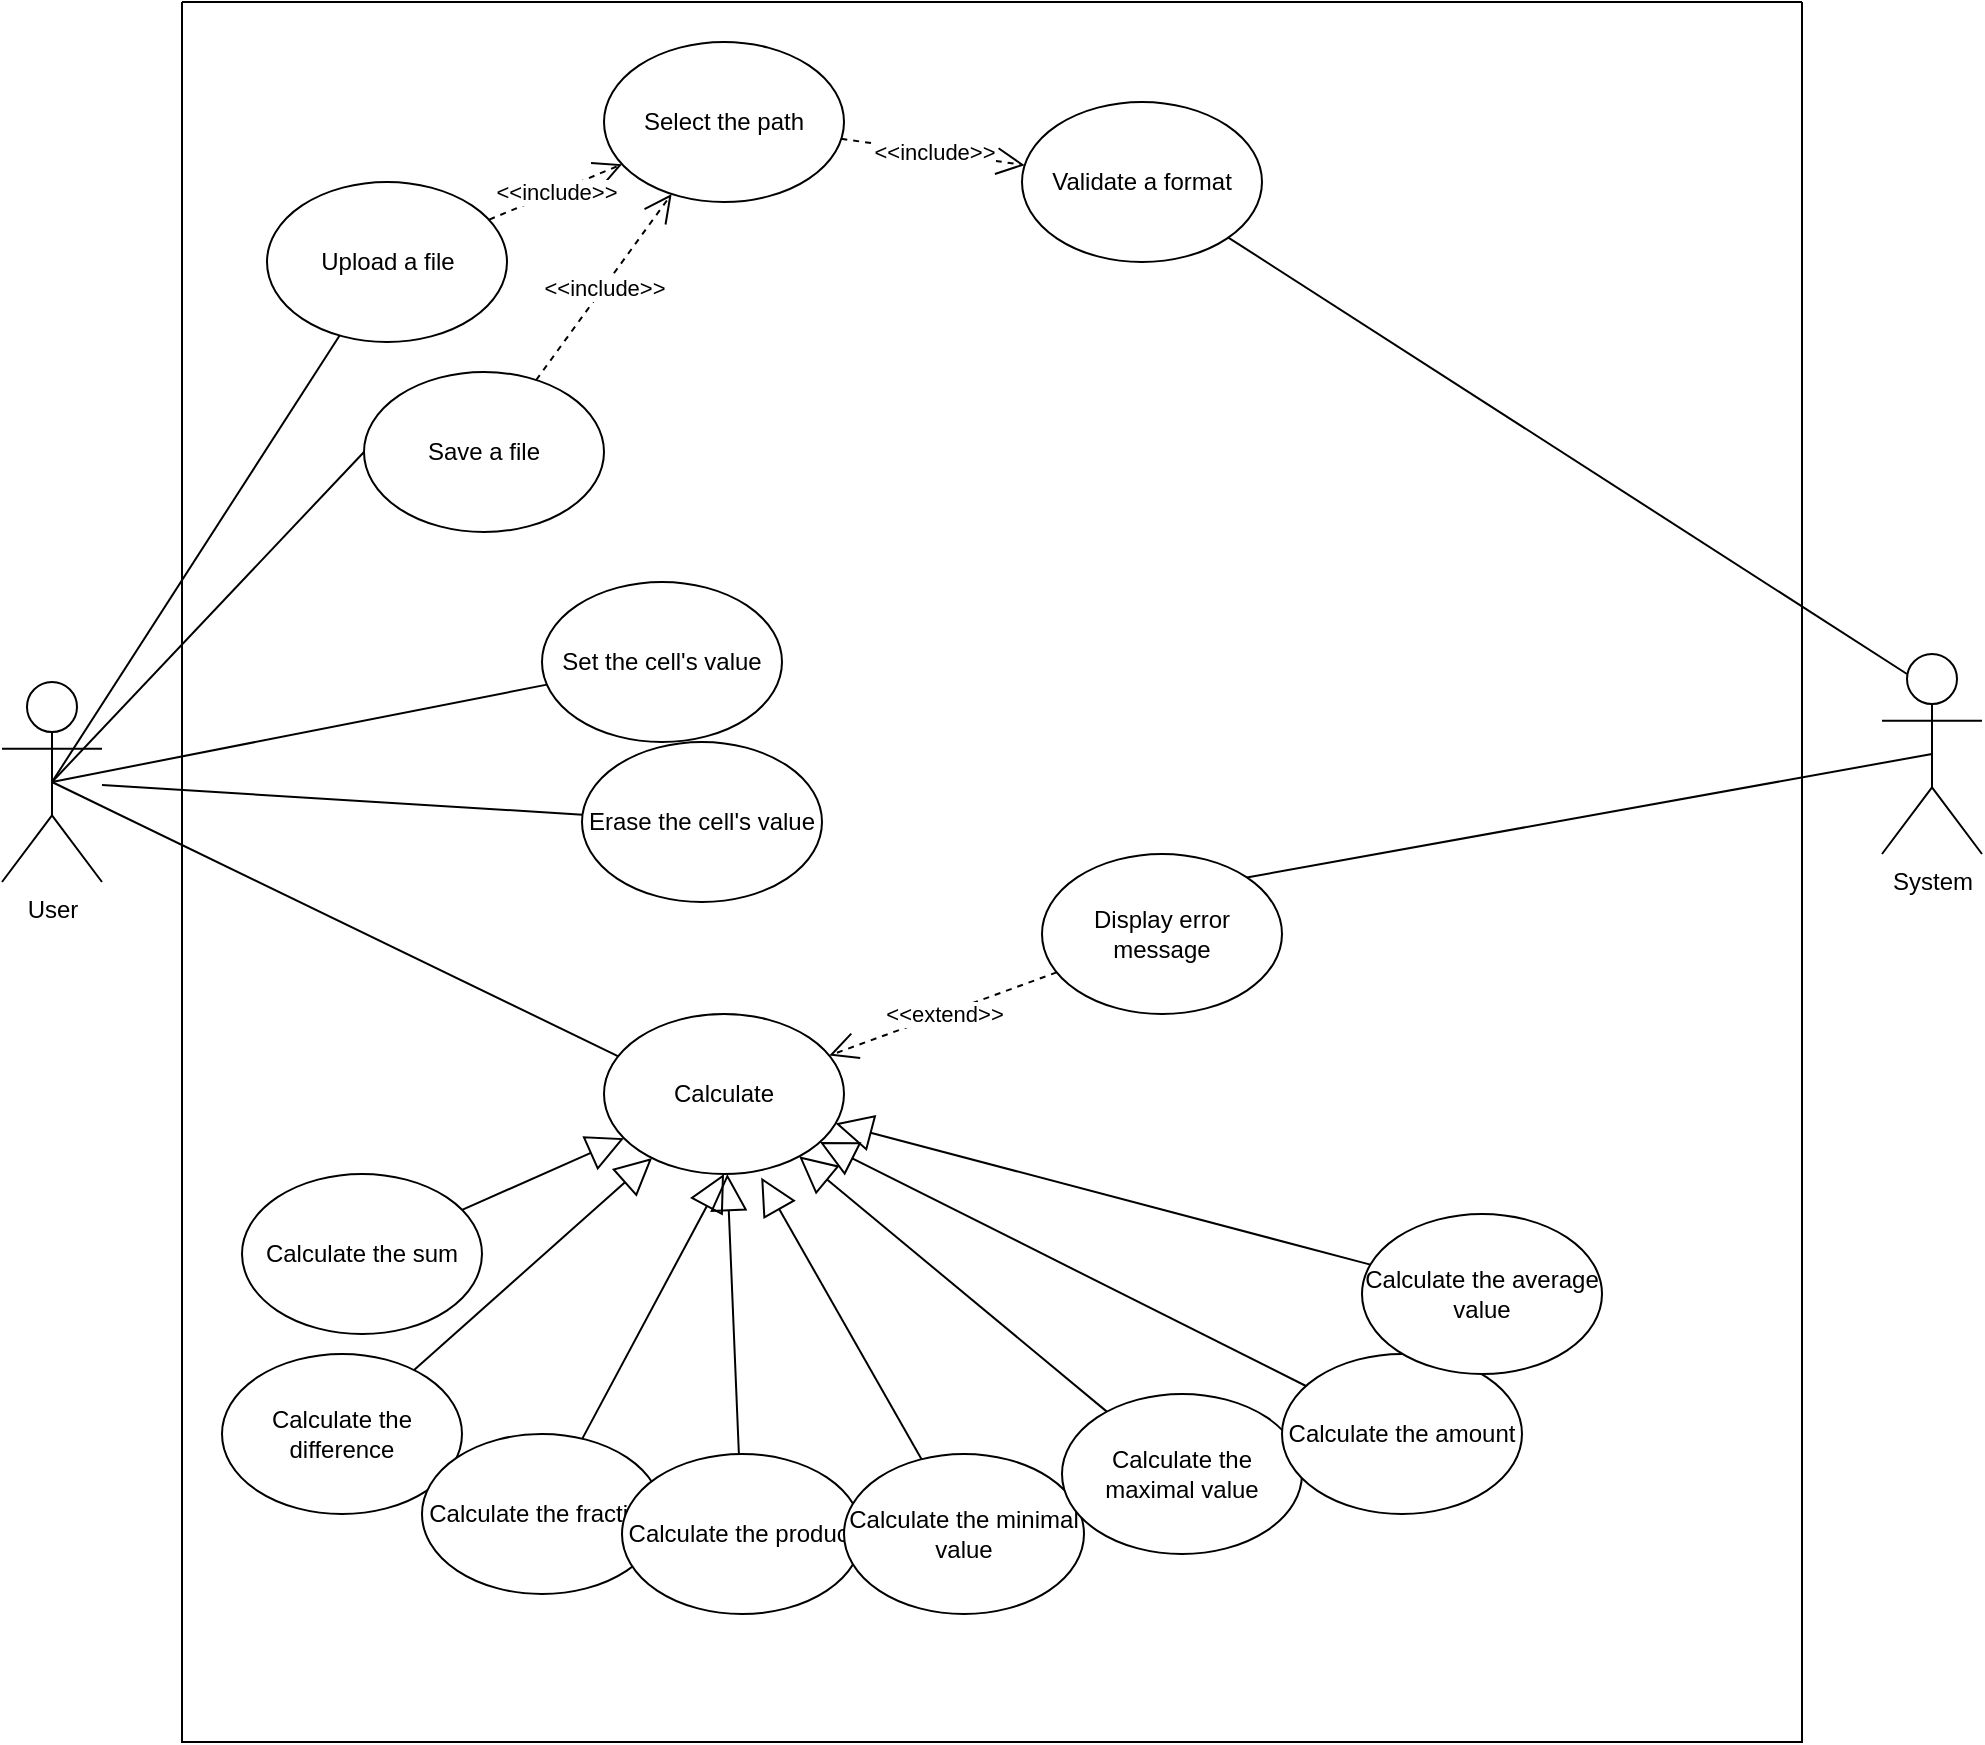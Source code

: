 <mxfile version="22.0.4" type="device">
  <diagram name="Сторінка-1" id="LvMZNqTNFgy-ZIBaUPct">
    <mxGraphModel dx="1273" dy="1106" grid="1" gridSize="10" guides="1" tooltips="1" connect="1" arrows="1" fold="1" page="1" pageScale="1" pageWidth="827" pageHeight="1169" math="0" shadow="0">
      <root>
        <mxCell id="0" />
        <mxCell id="1" parent="0" />
        <mxCell id="kk4YantTWwIiyoyyvF-5-1" value="User" style="shape=umlActor;verticalLabelPosition=bottom;verticalAlign=top;html=1;outlineConnect=0;" vertex="1" parent="1">
          <mxGeometry x="840" y="370" width="50" height="100" as="geometry" />
        </mxCell>
        <mxCell id="kk4YantTWwIiyoyyvF-5-8" value="" style="endArrow=none;html=1;rounded=0;exitX=0.5;exitY=0.5;exitDx=0;exitDy=0;exitPerimeter=0;" edge="1" parent="1" source="kk4YantTWwIiyoyyvF-5-1" target="kk4YantTWwIiyoyyvF-5-9">
          <mxGeometry width="50" height="50" relative="1" as="geometry">
            <mxPoint x="1090" y="530" as="sourcePoint" />
            <mxPoint x="1050" y="320" as="targetPoint" />
          </mxGeometry>
        </mxCell>
        <mxCell id="kk4YantTWwIiyoyyvF-5-12" value="" style="endArrow=none;html=1;rounded=0;exitX=0.5;exitY=0.5;exitDx=0;exitDy=0;exitPerimeter=0;entryX=0;entryY=0.5;entryDx=0;entryDy=0;" edge="1" parent="1" source="kk4YantTWwIiyoyyvF-5-1" target="kk4YantTWwIiyoyyvF-5-13">
          <mxGeometry width="50" height="50" relative="1" as="geometry">
            <mxPoint x="960" y="490" as="sourcePoint" />
            <mxPoint x="1070" y="450" as="targetPoint" />
          </mxGeometry>
        </mxCell>
        <mxCell id="kk4YantTWwIiyoyyvF-5-19" value="" style="endArrow=none;html=1;rounded=0;exitX=0.5;exitY=0.5;exitDx=0;exitDy=0;exitPerimeter=0;" edge="1" parent="1" source="kk4YantTWwIiyoyyvF-5-1" target="kk4YantTWwIiyoyyvF-5-14">
          <mxGeometry width="50" height="50" relative="1" as="geometry">
            <mxPoint x="905" y="440" as="sourcePoint" />
            <mxPoint x="1070" y="410" as="targetPoint" />
          </mxGeometry>
        </mxCell>
        <mxCell id="kk4YantTWwIiyoyyvF-5-22" value="" style="endArrow=none;html=1;rounded=0;" edge="1" parent="1" target="kk4YantTWwIiyoyyvF-5-23" source="kk4YantTWwIiyoyyvF-5-1">
          <mxGeometry width="50" height="50" relative="1" as="geometry">
            <mxPoint x="860" y="420" as="sourcePoint" />
            <mxPoint x="1145" y="705.27" as="targetPoint" />
          </mxGeometry>
        </mxCell>
        <mxCell id="kk4YantTWwIiyoyyvF-5-35" value="" style="endArrow=none;html=1;rounded=0;entryX=0.077;entryY=0.277;entryDx=0;entryDy=0;entryPerimeter=0;exitX=0.5;exitY=0.5;exitDx=0;exitDy=0;exitPerimeter=0;" edge="1" parent="1" source="kk4YantTWwIiyoyyvF-5-1" target="kk4YantTWwIiyoyyvF-5-34">
          <mxGeometry width="50" height="50" relative="1" as="geometry">
            <mxPoint x="905" y="440" as="sourcePoint" />
            <mxPoint x="1154" y="577" as="targetPoint" />
          </mxGeometry>
        </mxCell>
        <mxCell id="kk4YantTWwIiyoyyvF-5-37" value="" style="swimlane;startSize=0;" vertex="1" parent="1">
          <mxGeometry x="930" y="30" width="810" height="870" as="geometry" />
        </mxCell>
        <mxCell id="kk4YantTWwIiyoyyvF-5-13" value="Save a file" style="ellipse;whiteSpace=wrap;html=1;" vertex="1" parent="kk4YantTWwIiyoyyvF-5-37">
          <mxGeometry x="91" y="185" width="120" height="80" as="geometry" />
        </mxCell>
        <mxCell id="kk4YantTWwIiyoyyvF-5-16" value="Select the path" style="ellipse;whiteSpace=wrap;html=1;" vertex="1" parent="kk4YantTWwIiyoyyvF-5-37">
          <mxGeometry x="211" y="20" width="120" height="80" as="geometry" />
        </mxCell>
        <mxCell id="kk4YantTWwIiyoyyvF-5-15" value="&amp;lt;&amp;lt;include&amp;gt;&amp;gt;" style="endArrow=open;endSize=12;dashed=1;html=1;rounded=0;" edge="1" parent="kk4YantTWwIiyoyyvF-5-37" source="kk4YantTWwIiyoyyvF-5-13" target="kk4YantTWwIiyoyyvF-5-16">
          <mxGeometry width="160" relative="1" as="geometry">
            <mxPoint x="240" y="400" as="sourcePoint" />
            <mxPoint x="430" y="340" as="targetPoint" />
          </mxGeometry>
        </mxCell>
        <mxCell id="kk4YantTWwIiyoyyvF-5-14" value="Upload a file" style="ellipse;whiteSpace=wrap;html=1;" vertex="1" parent="kk4YantTWwIiyoyyvF-5-37">
          <mxGeometry x="42.5" y="90" width="120" height="80" as="geometry" />
        </mxCell>
        <mxCell id="kk4YantTWwIiyoyyvF-5-17" value="&amp;lt;&amp;lt;include&amp;gt;&amp;gt;" style="endArrow=open;endSize=12;dashed=1;html=1;rounded=0;exitX=0.926;exitY=0.235;exitDx=0;exitDy=0;exitPerimeter=0;" edge="1" parent="kk4YantTWwIiyoyyvF-5-37" target="kk4YantTWwIiyoyyvF-5-16" source="kk4YantTWwIiyoyyvF-5-14">
          <mxGeometry width="160" relative="1" as="geometry">
            <mxPoint x="280" y="451" as="sourcePoint" />
            <mxPoint x="257.586" y="69.468" as="targetPoint" />
          </mxGeometry>
        </mxCell>
        <mxCell id="kk4YantTWwIiyoyyvF-5-34" value="Calculate" style="ellipse;whiteSpace=wrap;html=1;" vertex="1" parent="kk4YantTWwIiyoyyvF-5-37">
          <mxGeometry x="211" y="506" width="120" height="80" as="geometry" />
        </mxCell>
        <mxCell id="kk4YantTWwIiyoyyvF-5-48" value="" style="endArrow=block;endSize=16;endFill=0;html=1;rounded=0;" edge="1" parent="kk4YantTWwIiyoyyvF-5-37" source="kk4YantTWwIiyoyyvF-5-45" target="kk4YantTWwIiyoyyvF-5-34">
          <mxGeometry width="160" relative="1" as="geometry">
            <mxPoint x="240" y="770" as="sourcePoint" />
            <mxPoint x="241" y="705" as="targetPoint" />
          </mxGeometry>
        </mxCell>
        <mxCell id="kk4YantTWwIiyoyyvF-5-39" value="Calculate the sum" style="ellipse;whiteSpace=wrap;html=1;" vertex="1" parent="kk4YantTWwIiyoyyvF-5-37">
          <mxGeometry x="30" y="586" width="120" height="80" as="geometry" />
        </mxCell>
        <mxCell id="kk4YantTWwIiyoyyvF-5-47" value="" style="endArrow=block;endSize=16;endFill=0;html=1;rounded=0;entryX=0.5;entryY=1;entryDx=0;entryDy=0;" edge="1" parent="kk4YantTWwIiyoyyvF-5-37" source="kk4YantTWwIiyoyyvF-5-44" target="kk4YantTWwIiyoyyvF-5-34">
          <mxGeometry x="0.013" width="160" relative="1" as="geometry">
            <mxPoint x="151" y="786" as="sourcePoint" />
            <mxPoint x="231" y="695" as="targetPoint" />
            <mxPoint as="offset" />
          </mxGeometry>
        </mxCell>
        <mxCell id="kk4YantTWwIiyoyyvF-5-43" value="Calculate the difference" style="ellipse;whiteSpace=wrap;html=1;" vertex="1" parent="kk4YantTWwIiyoyyvF-5-37">
          <mxGeometry x="20" y="676" width="120" height="80" as="geometry" />
        </mxCell>
        <mxCell id="kk4YantTWwIiyoyyvF-5-46" value="" style="endArrow=block;endSize=16;endFill=0;html=1;rounded=0;" edge="1" parent="kk4YantTWwIiyoyyvF-5-37" source="kk4YantTWwIiyoyyvF-5-43" target="kk4YantTWwIiyoyyvF-5-34">
          <mxGeometry width="160" relative="1" as="geometry">
            <mxPoint x="136" y="726" as="sourcePoint" />
            <mxPoint x="242" y="698" as="targetPoint" />
          </mxGeometry>
        </mxCell>
        <mxCell id="kk4YantTWwIiyoyyvF-5-44" value="Calculate the fraction" style="ellipse;whiteSpace=wrap;html=1;" vertex="1" parent="kk4YantTWwIiyoyyvF-5-37">
          <mxGeometry x="120" y="716" width="120" height="80" as="geometry" />
        </mxCell>
        <mxCell id="kk4YantTWwIiyoyyvF-5-38" value="" style="endArrow=block;endSize=16;endFill=0;html=1;rounded=0;" edge="1" parent="kk4YantTWwIiyoyyvF-5-37" source="kk4YantTWwIiyoyyvF-5-39" target="kk4YantTWwIiyoyyvF-5-34">
          <mxGeometry width="160" relative="1" as="geometry">
            <mxPoint x="180" y="700" as="sourcePoint" />
            <mxPoint x="190" y="820" as="targetPoint" />
          </mxGeometry>
        </mxCell>
        <mxCell id="kk4YantTWwIiyoyyvF-5-45" value="Calculate the product" style="ellipse;whiteSpace=wrap;html=1;" vertex="1" parent="kk4YantTWwIiyoyyvF-5-37">
          <mxGeometry x="220" y="726" width="120" height="80" as="geometry" />
        </mxCell>
        <mxCell id="kk4YantTWwIiyoyyvF-5-50" value="" style="endArrow=block;endSize=16;endFill=0;html=1;rounded=0;entryX=0.655;entryY=1.022;entryDx=0;entryDy=0;entryPerimeter=0;" edge="1" parent="kk4YantTWwIiyoyyvF-5-37" source="kk4YantTWwIiyoyyvF-5-49" target="kk4YantTWwIiyoyyvF-5-34">
          <mxGeometry width="160" relative="1" as="geometry">
            <mxPoint x="351" y="740" as="sourcePoint" />
            <mxPoint x="364" y="660" as="targetPoint" />
          </mxGeometry>
        </mxCell>
        <mxCell id="kk4YantTWwIiyoyyvF-5-49" value="Calculate the minimal value" style="ellipse;whiteSpace=wrap;html=1;" vertex="1" parent="kk4YantTWwIiyoyyvF-5-37">
          <mxGeometry x="331" y="726" width="120" height="80" as="geometry" />
        </mxCell>
        <mxCell id="kk4YantTWwIiyoyyvF-5-52" value="" style="endArrow=block;endSize=16;endFill=0;html=1;rounded=0;" edge="1" parent="kk4YantTWwIiyoyyvF-5-37" source="kk4YantTWwIiyoyyvF-5-51" target="kk4YantTWwIiyoyyvF-5-34">
          <mxGeometry width="160" relative="1" as="geometry">
            <mxPoint x="441" y="684" as="sourcePoint" />
            <mxPoint x="360" y="636" as="targetPoint" />
          </mxGeometry>
        </mxCell>
        <mxCell id="kk4YantTWwIiyoyyvF-5-51" value="Calculate the maximal value" style="ellipse;whiteSpace=wrap;html=1;" vertex="1" parent="kk4YantTWwIiyoyyvF-5-37">
          <mxGeometry x="440" y="696" width="120" height="80" as="geometry" />
        </mxCell>
        <mxCell id="kk4YantTWwIiyoyyvF-5-54" value="" style="endArrow=block;endSize=16;endFill=0;html=1;rounded=0;" edge="1" parent="kk4YantTWwIiyoyyvF-5-37" source="kk4YantTWwIiyoyyvF-5-53" target="kk4YantTWwIiyoyyvF-5-34">
          <mxGeometry width="160" relative="1" as="geometry">
            <mxPoint x="458" y="616" as="sourcePoint" />
            <mxPoint x="311" y="610" as="targetPoint" />
          </mxGeometry>
        </mxCell>
        <mxCell id="kk4YantTWwIiyoyyvF-5-53" value="Calculate the amount" style="ellipse;whiteSpace=wrap;html=1;" vertex="1" parent="kk4YantTWwIiyoyyvF-5-37">
          <mxGeometry x="550" y="676" width="120" height="80" as="geometry" />
        </mxCell>
        <mxCell id="kk4YantTWwIiyoyyvF-5-56" value="" style="endArrow=block;endSize=16;endFill=0;html=1;rounded=0;" edge="1" parent="kk4YantTWwIiyoyyvF-5-37" source="kk4YantTWwIiyoyyvF-5-55" target="kk4YantTWwIiyoyyvF-5-34">
          <mxGeometry width="160" relative="1" as="geometry">
            <mxPoint x="433" y="710" as="sourcePoint" />
            <mxPoint x="316" y="676" as="targetPoint" />
          </mxGeometry>
        </mxCell>
        <mxCell id="kk4YantTWwIiyoyyvF-5-55" value="Calculate the average value" style="ellipse;whiteSpace=wrap;html=1;" vertex="1" parent="kk4YantTWwIiyoyyvF-5-37">
          <mxGeometry x="590" y="606" width="120" height="80" as="geometry" />
        </mxCell>
        <mxCell id="kk4YantTWwIiyoyyvF-5-59" value="&amp;lt;&amp;lt;extend&amp;gt;&amp;gt;" style="endArrow=open;endSize=12;dashed=1;html=1;rounded=0;" edge="1" parent="kk4YantTWwIiyoyyvF-5-37" source="kk4YantTWwIiyoyyvF-5-60" target="kk4YantTWwIiyoyyvF-5-34">
          <mxGeometry width="160" relative="1" as="geometry">
            <mxPoint x="443" y="578" as="sourcePoint" />
            <mxPoint x="377" y="722" as="targetPoint" />
          </mxGeometry>
        </mxCell>
        <mxCell id="kk4YantTWwIiyoyyvF-5-60" value="Display error message" style="ellipse;whiteSpace=wrap;html=1;" vertex="1" parent="kk4YantTWwIiyoyyvF-5-37">
          <mxGeometry x="430" y="426" width="120" height="80" as="geometry" />
        </mxCell>
        <mxCell id="kk4YantTWwIiyoyyvF-5-23" value="Erase the cell&#39;s value" style="ellipse;whiteSpace=wrap;html=1;" vertex="1" parent="kk4YantTWwIiyoyyvF-5-37">
          <mxGeometry x="200" y="370" width="120" height="80" as="geometry" />
        </mxCell>
        <mxCell id="kk4YantTWwIiyoyyvF-5-9" value="Set the cell&#39;s value" style="ellipse;whiteSpace=wrap;html=1;" vertex="1" parent="kk4YantTWwIiyoyyvF-5-37">
          <mxGeometry x="180" y="290" width="120" height="80" as="geometry" />
        </mxCell>
        <mxCell id="kk4YantTWwIiyoyyvF-5-71" value="Validate a format" style="ellipse;whiteSpace=wrap;html=1;" vertex="1" parent="kk4YantTWwIiyoyyvF-5-37">
          <mxGeometry x="420" y="50" width="120" height="80" as="geometry" />
        </mxCell>
        <mxCell id="kk4YantTWwIiyoyyvF-5-70" value="&amp;lt;&amp;lt;include&amp;gt;&amp;gt;" style="endArrow=open;endSize=12;dashed=1;html=1;rounded=0;" edge="1" parent="kk4YantTWwIiyoyyvF-5-37" source="kk4YantTWwIiyoyyvF-5-16" target="kk4YantTWwIiyoyyvF-5-71">
          <mxGeometry width="160" relative="1" as="geometry">
            <mxPoint x="344" y="129" as="sourcePoint" />
            <mxPoint x="410" y="101" as="targetPoint" />
          </mxGeometry>
        </mxCell>
        <mxCell id="kk4YantTWwIiyoyyvF-5-63" value="System" style="shape=umlActor;verticalLabelPosition=bottom;verticalAlign=top;html=1;outlineConnect=0;" vertex="1" parent="1">
          <mxGeometry x="1780" y="356" width="50" height="100" as="geometry" />
        </mxCell>
        <mxCell id="kk4YantTWwIiyoyyvF-5-66" value="" style="endArrow=none;html=1;rounded=0;exitX=1;exitY=0;exitDx=0;exitDy=0;entryX=0.5;entryY=0.5;entryDx=0;entryDy=0;entryPerimeter=0;" edge="1" parent="1" source="kk4YantTWwIiyoyyvF-5-60" target="kk4YantTWwIiyoyyvF-5-63">
          <mxGeometry width="50" height="50" relative="1" as="geometry">
            <mxPoint x="875" y="430" as="sourcePoint" />
            <mxPoint x="1190" y="578" as="targetPoint" />
          </mxGeometry>
        </mxCell>
        <mxCell id="kk4YantTWwIiyoyyvF-5-72" value="" style="endArrow=none;html=1;rounded=0;entryX=0.25;entryY=0.1;entryDx=0;entryDy=0;entryPerimeter=0;" edge="1" parent="1" source="kk4YantTWwIiyoyyvF-5-71" target="kk4YantTWwIiyoyyvF-5-63">
          <mxGeometry width="50" height="50" relative="1" as="geometry">
            <mxPoint x="1472" y="478" as="sourcePoint" />
            <mxPoint x="1725" y="290" as="targetPoint" />
          </mxGeometry>
        </mxCell>
      </root>
    </mxGraphModel>
  </diagram>
</mxfile>
